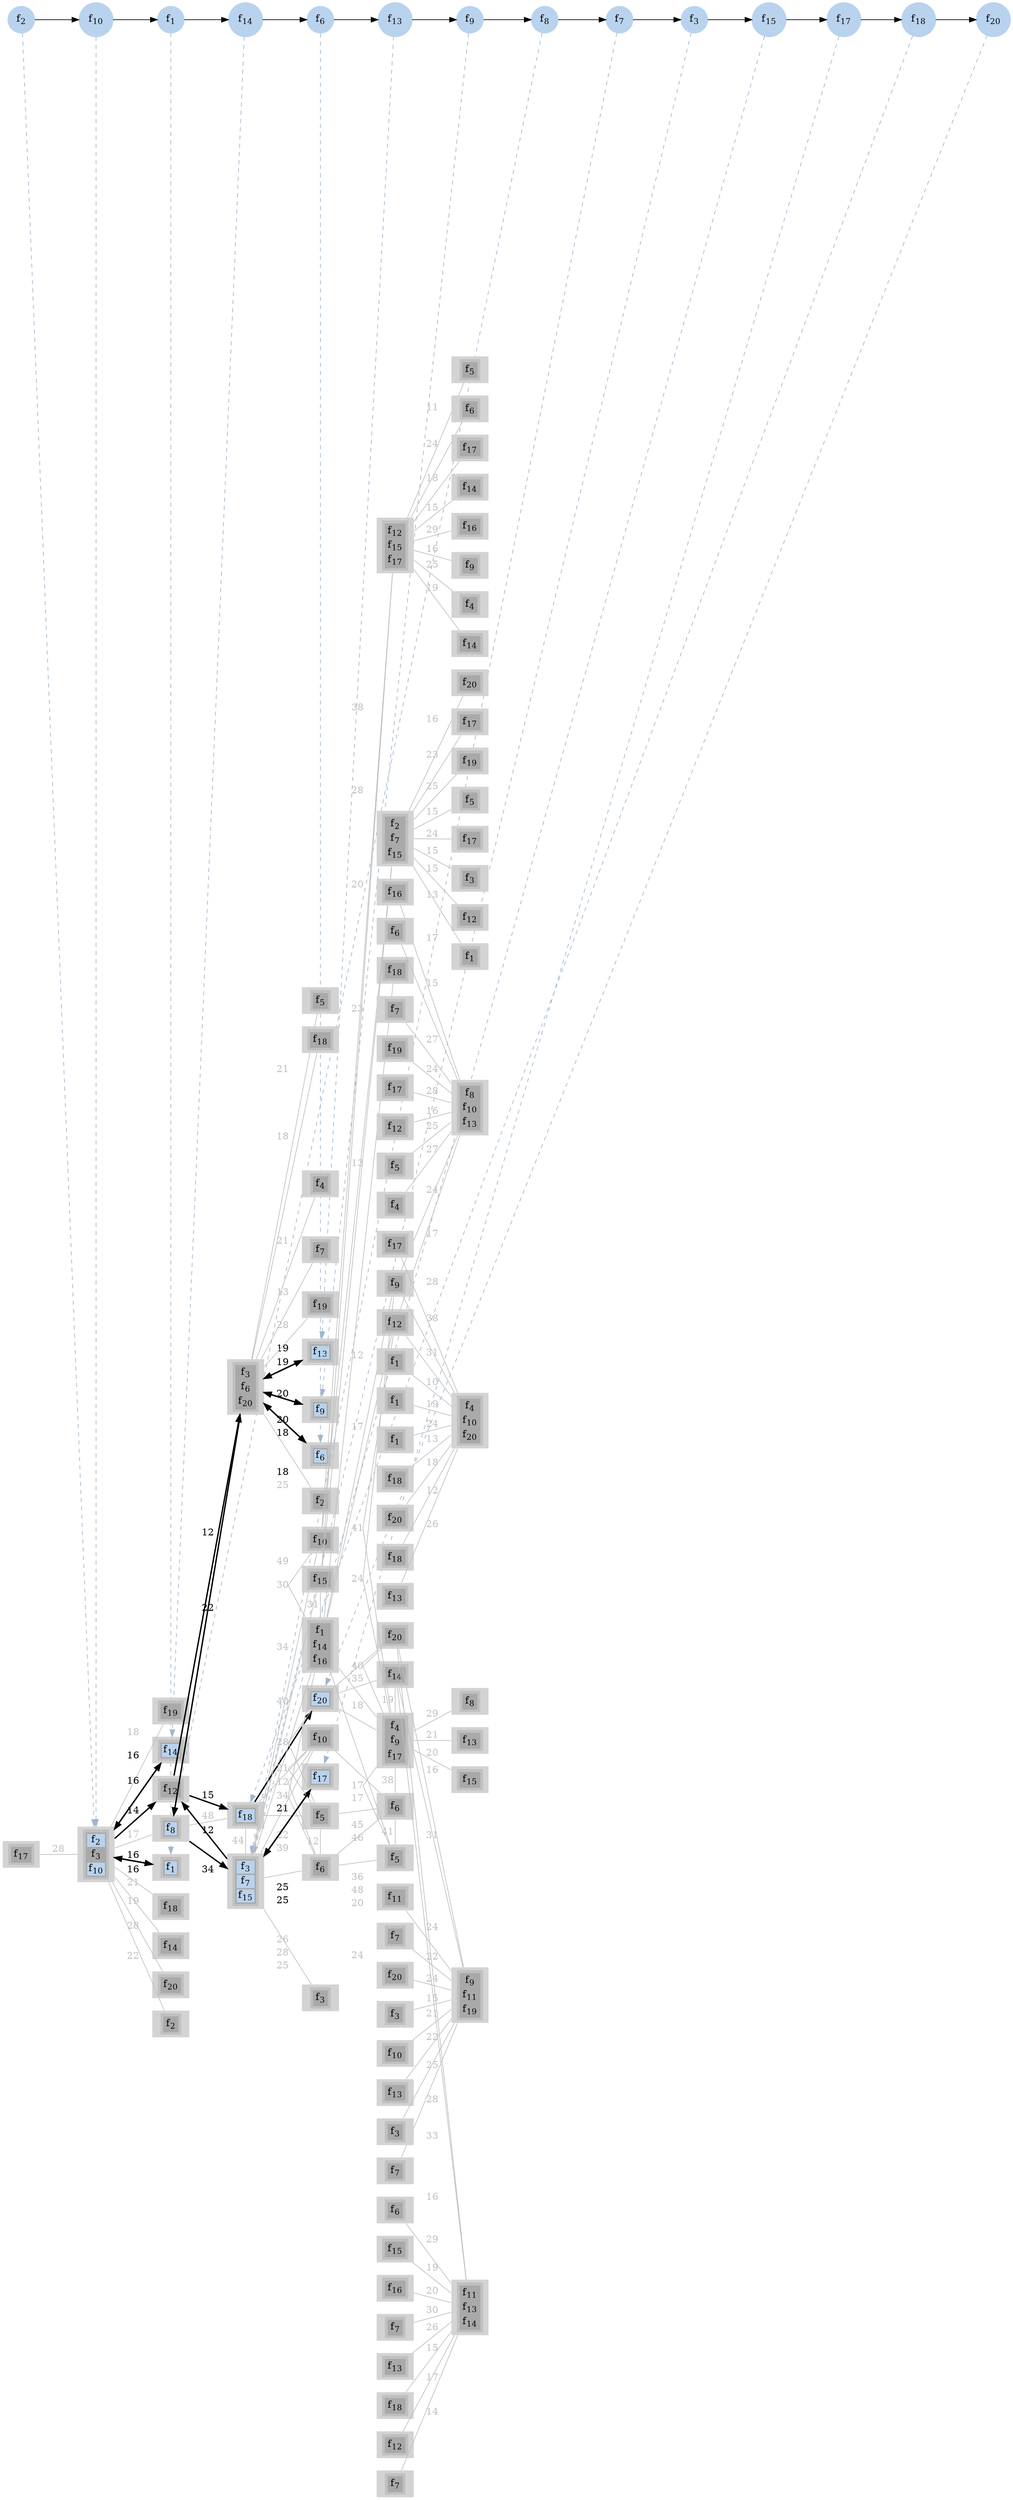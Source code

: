digraph G
{
ranksep = "equally"
rankdir = LR
subgraph sfc
{
node [shape=circle]
{rank = same; f2; };
{rank = same; f10; };
{rank = same; f1; };
{rank = same; f14; };
{rank = same; f6; };
{rank = same; f13; };
{rank = same; f9; };
{rank = same; f8; };
{rank = same; f7; };
{rank = same; f3; };
{rank = same; f15; };
{rank = same; f17; };
{rank = same; f18; };
{rank = same; f20; };
f2[style=filled label=<f<SUB>2</SUB>> color="slategray2"]
f10[style=filled label=<f<SUB>10</SUB>> color="slategray2"]
f1[style=filled label=<f<SUB>1</SUB>> color="slategray2"]
f14[style=filled label=<f<SUB>14</SUB>> color="slategray2"]
f6[style=filled label=<f<SUB>6</SUB>> color="slategray2"]
f13[style=filled label=<f<SUB>13</SUB>> color="slategray2"]
f9[style=filled label=<f<SUB>9</SUB>> color="slategray2"]
f8[style=filled label=<f<SUB>8</SUB>> color="slategray2"]
f7[style=filled label=<f<SUB>7</SUB>> color="slategray2"]
f3[style=filled label=<f<SUB>3</SUB>> color="slategray2"]
f15[style=filled label=<f<SUB>15</SUB>> color="slategray2"]
f17[style=filled label=<f<SUB>17</SUB>> color="slategray2"]
f18[style=filled label=<f<SUB>18</SUB>> color="slategray2"]
f20[style=filled label=<f<SUB>20</SUB>> color="slategray2"]
f2 -> f10
f10 -> f1
f1 -> f14
f14 -> f6
f6 -> f13
f13 -> f9
f9 -> f8
f8 -> f7
f7 -> f3
f3 -> f15
f15 -> f17
f17 -> f18
f18 -> f20
}
subgraph network
{
node [shape=none]
{rank = same; 1; };
{rank = same; 18; };
{rank = same; 2; 3; 4; 5; 6; 7; 8; 20; 21; };
{rank = same; 19; 82; 84; };
{rank = same; 9; 10; 11; 12; 13; 14; 15; 16; 17; 83; 87; 88; 60; 61; 86; 89; 92; 93; };
{rank = same; 40; 41; 85; 90; 58; 59; 78; 79; 91; 94; };
{rank = same; 38; 39; 95; 96; 97; 42; 43; 44; 45; 46; 47; 48; 49; 50; 51; 52; 53; 54; 55; 56; 57; 80; 81; };
{rank = same; 22; 23; 24; 25; 26; 27; 28; 29; 30; 31; 32; 33; 34; 35; 36; 37; 62; 63; 64; 65; 66; 67; 68; 69; 70; 71; 72; 73; 74; 75; 76; 77; };
18[style=filled
label=<
<TABLE BORDER="0" BGCOLOR="gray">
<TR>
<TD>
<TABLE BORDER="0" BGCOLOR="darkgray">
<TR><TD PORT="f8" BGCOLOR="slategray2">f<SUB>2</SUB></TD></TR>
<TR><TD PORT="f12" BGCOLOR="darkgray">f<SUB>3</SUB></TD></TR>
<TR><TD PORT="f52" BGCOLOR="slategray2">f<SUB>10</SUB></TD></TR>
</TABLE>
</TD>
</TR>
</TABLE>>]

18[style=filled
label=<
<TABLE BORDER="0" BGCOLOR="gray">
<TR>
<TD>
<TABLE BORDER="0" BGCOLOR="darkgray">
<TR><TD PORT="f8" BGCOLOR="slategray2">f<SUB>2</SUB></TD></TR>
<TR><TD PORT="f12" BGCOLOR="darkgray">f<SUB>3</SUB></TD></TR>
<TR><TD PORT="f52" BGCOLOR="slategray2">f<SUB>10</SUB></TD></TR>
</TABLE>
</TD>
</TR>
</TABLE>>]

3[style=filled
label=<
<TABLE BORDER="0" BGCOLOR="gray">
<TR>
<TD>
<TABLE BORDER="0" BGCOLOR="darkgray">
<TR><TD PORT="f1" BGCOLOR="slategray2">f<SUB>1</SUB></TD></TR>
</TABLE>
</TD>
</TR>
</TABLE>>]

3[style=filled
label=<
<TABLE BORDER="0" BGCOLOR="gray">
<TR>
<TD>
<TABLE BORDER="0" BGCOLOR="darkgray">
<TR><TD PORT="f1" BGCOLOR="slategray2">f<SUB>1</SUB></TD></TR>
</TABLE>
</TD>
</TR>
</TABLE>>]

8[style=filled
label=<
<TABLE BORDER="0" BGCOLOR="gray">
<TR>
<TD>
<TABLE BORDER="0" BGCOLOR="darkgray">
<TR><TD PORT="f74" BGCOLOR="slategray2">f<SUB>14</SUB></TD></TR>
</TABLE>
</TD>
</TR>
</TABLE>>]

8[style=filled
label=<
<TABLE BORDER="0" BGCOLOR="gray">
<TR>
<TD>
<TABLE BORDER="0" BGCOLOR="darkgray">
<TR><TD PORT="f74" BGCOLOR="slategray2">f<SUB>14</SUB></TD></TR>
</TABLE>
</TD>
</TR>
</TABLE>>]

17[style=filled
label=<
<TABLE BORDER="0" BGCOLOR="gray">
<TR>
<TD>
<TABLE BORDER="0" BGCOLOR="darkgray">
<TR><TD PORT="f30" BGCOLOR="slategray2">f<SUB>6</SUB></TD></TR>
</TABLE>
</TD>
</TR>
</TABLE>>]

17[style=filled
label=<
<TABLE BORDER="0" BGCOLOR="gray">
<TR>
<TD>
<TABLE BORDER="0" BGCOLOR="darkgray">
<TR><TD PORT="f30" BGCOLOR="slategray2">f<SUB>6</SUB></TD></TR>
</TABLE>
</TD>
</TR>
</TABLE>>]

15[style=filled
label=<
<TABLE BORDER="0" BGCOLOR="gray">
<TR>
<TD>
<TABLE BORDER="0" BGCOLOR="darkgray">
<TR><TD PORT="f67" BGCOLOR="slategray2">f<SUB>13</SUB></TD></TR>
</TABLE>
</TD>
</TR>
</TABLE>>]

15[style=filled
label=<
<TABLE BORDER="0" BGCOLOR="gray">
<TR>
<TD>
<TABLE BORDER="0" BGCOLOR="darkgray">
<TR><TD PORT="f67" BGCOLOR="slategray2">f<SUB>13</SUB></TD></TR>
</TABLE>
</TD>
</TR>
</TABLE>>]

13[style=filled
label=<
<TABLE BORDER="0" BGCOLOR="gray">
<TR>
<TD>
<TABLE BORDER="0" BGCOLOR="darkgray">
<TR><TD PORT="f47" BGCOLOR="slategray2">f<SUB>9</SUB></TD></TR>
</TABLE>
</TD>
</TR>
</TABLE>>]

13[style=filled
label=<
<TABLE BORDER="0" BGCOLOR="gray">
<TR>
<TD>
<TABLE BORDER="0" BGCOLOR="darkgray">
<TR><TD PORT="f47" BGCOLOR="slategray2">f<SUB>9</SUB></TD></TR>
</TABLE>
</TD>
</TR>
</TABLE>>]

20[style=filled
label=<
<TABLE BORDER="0" BGCOLOR="gray">
<TR>
<TD>
<TABLE BORDER="0" BGCOLOR="darkgray">
<TR><TD PORT="f44" BGCOLOR="slategray2">f<SUB>8</SUB></TD></TR>
</TABLE>
</TD>
</TR>
</TABLE>>]

20[style=filled
label=<
<TABLE BORDER="0" BGCOLOR="gray">
<TR>
<TD>
<TABLE BORDER="0" BGCOLOR="darkgray">
<TR><TD PORT="f44" BGCOLOR="slategray2">f<SUB>8</SUB></TD></TR>
</TABLE>
</TD>
</TR>
</TABLE>>]

84[style=filled
label=<
<TABLE BORDER="0" BGCOLOR="gray">
<TR>
<TD>
<TABLE BORDER="0" BGCOLOR="darkgray">
<TR><TD PORT="f13" BGCOLOR="slategray2">f<SUB>3</SUB></TD></TR>
<TR><TD PORT="f36" BGCOLOR="slategray2">f<SUB>7</SUB></TD></TR>
<TR><TD PORT="f81" BGCOLOR="slategray2">f<SUB>15</SUB></TD></TR>
</TABLE>
</TD>
</TR>
</TABLE>>]

84[style=filled
label=<
<TABLE BORDER="0" BGCOLOR="gray">
<TR>
<TD>
<TABLE BORDER="0" BGCOLOR="darkgray">
<TR><TD PORT="f13" BGCOLOR="slategray2">f<SUB>3</SUB></TD></TR>
<TR><TD PORT="f36" BGCOLOR="slategray2">f<SUB>7</SUB></TD></TR>
<TR><TD PORT="f81" BGCOLOR="slategray2">f<SUB>15</SUB></TD></TR>
</TABLE>
</TD>
</TR>
</TABLE>>]

84[style=filled
label=<
<TABLE BORDER="0" BGCOLOR="gray">
<TR>
<TD>
<TABLE BORDER="0" BGCOLOR="darkgray">
<TR><TD PORT="f13" BGCOLOR="slategray2">f<SUB>3</SUB></TD></TR>
<TR><TD PORT="f36" BGCOLOR="slategray2">f<SUB>7</SUB></TD></TR>
<TR><TD PORT="f81" BGCOLOR="slategray2">f<SUB>15</SUB></TD></TR>
</TABLE>
</TD>
</TR>
</TABLE>>]

84[style=filled
label=<
<TABLE BORDER="0" BGCOLOR="gray">
<TR>
<TD>
<TABLE BORDER="0" BGCOLOR="darkgray">
<TR><TD PORT="f13" BGCOLOR="slategray2">f<SUB>3</SUB></TD></TR>
<TR><TD PORT="f36" BGCOLOR="slategray2">f<SUB>7</SUB></TD></TR>
<TR><TD PORT="f81" BGCOLOR="slategray2">f<SUB>15</SUB></TD></TR>
</TABLE>
</TD>
</TR>
</TABLE>>]

92[style=filled
label=<
<TABLE BORDER="0" BGCOLOR="gray">
<TR>
<TD>
<TABLE BORDER="0" BGCOLOR="darkgray">
<TR><TD PORT="f92" BGCOLOR="slategray2">f<SUB>17</SUB></TD></TR>
</TABLE>
</TD>
</TR>
</TABLE>>]

92[style=filled
label=<
<TABLE BORDER="0" BGCOLOR="gray">
<TR>
<TD>
<TABLE BORDER="0" BGCOLOR="darkgray">
<TR><TD PORT="f92" BGCOLOR="slategray2">f<SUB>17</SUB></TD></TR>
</TABLE>
</TD>
</TR>
</TABLE>>]

82[style=filled
label=<
<TABLE BORDER="0" BGCOLOR="gray">
<TR>
<TD>
<TABLE BORDER="0" BGCOLOR="darkgray">
<TR><TD PORT="f102" BGCOLOR="slategray2">f<SUB>18</SUB></TD></TR>
</TABLE>
</TD>
</TR>
</TABLE>>]

82[style=filled
label=<
<TABLE BORDER="0" BGCOLOR="gray">
<TR>
<TD>
<TABLE BORDER="0" BGCOLOR="darkgray">
<TR><TD PORT="f102" BGCOLOR="slategray2">f<SUB>18</SUB></TD></TR>
</TABLE>
</TD>
</TR>
</TABLE>>]

83[style=filled
label=<
<TABLE BORDER="0" BGCOLOR="gray">
<TR>
<TD>
<TABLE BORDER="0" BGCOLOR="darkgray">
<TR><TD PORT="f114" BGCOLOR="slategray2">f<SUB>20</SUB></TD></TR>
</TABLE>
</TD>
</TR>
</TABLE>>]

1[style=filled
label=<
<TABLE BORDER="0" BGCOLOR="gray">
<TR>
<TD>
<TABLE BORDER="0" BGCOLOR="darkgray">
<TR><TD PORT="f91" BGCOLOR="darkgray">f<SUB>17</SUB></TD></TR>
</TABLE>
</TD>
</TR>
</TABLE>>]

2[style=filled
label=<
<TABLE BORDER="0" BGCOLOR="gray">
<TR>
<TD>
<TABLE BORDER="0" BGCOLOR="darkgray">
<TR><TD PORT="f101" BGCOLOR="darkgray">f<SUB>18</SUB></TD></TR>
</TABLE>
</TD>
</TR>
</TABLE>>]

4[style=filled
label=<
<TABLE BORDER="0" BGCOLOR="gray">
<TR>
<TD>
<TABLE BORDER="0" BGCOLOR="darkgray">
<TR><TD PORT="f75" BGCOLOR="darkgray">f<SUB>14</SUB></TD></TR>
</TABLE>
</TD>
</TR>
</TABLE>>]

5[style=filled
label=<
<TABLE BORDER="0" BGCOLOR="gray">
<TR>
<TD>
<TABLE BORDER="0" BGCOLOR="darkgray">
<TR><TD PORT="f113" BGCOLOR="darkgray">f<SUB>20</SUB></TD></TR>
</TABLE>
</TD>
</TR>
</TABLE>>]

6[style=filled
label=<
<TABLE BORDER="0" BGCOLOR="gray">
<TR>
<TD>
<TABLE BORDER="0" BGCOLOR="darkgray">
<TR><TD PORT="f9" BGCOLOR="darkgray">f<SUB>2</SUB></TD></TR>
</TABLE>
</TD>
</TR>
</TABLE>>]

7[style=filled
label=<
<TABLE BORDER="0" BGCOLOR="gray">
<TR>
<TD>
<TABLE BORDER="0" BGCOLOR="darkgray">
<TR><TD PORT="f108" BGCOLOR="darkgray">f<SUB>19</SUB></TD></TR>
</TABLE>
</TD>
</TR>
</TABLE>>]

9[style=filled
label=<
<TABLE BORDER="0" BGCOLOR="gray">
<TR>
<TD>
<TABLE BORDER="0" BGCOLOR="darkgray">
<TR><TD PORT="f7" BGCOLOR="darkgray">f<SUB>2</SUB></TD></TR>
</TABLE>
</TD>
</TR>
</TABLE>>]

19[style=filled
label=<
<TABLE BORDER="0" BGCOLOR="gray">
<TR>
<TD>
<TABLE BORDER="0" BGCOLOR="darkgray">
<TR><TD PORT="f11" BGCOLOR="darkgray">f<SUB>3</SUB></TD></TR>
<TR><TD PORT="f29" BGCOLOR="darkgray">f<SUB>6</SUB></TD></TR>
<TR><TD PORT="f112" BGCOLOR="darkgray">f<SUB>20</SUB></TD></TR>
</TABLE>
</TD>
</TR>
</TABLE>>]

10[style=filled
label=<
<TABLE BORDER="0" BGCOLOR="gray">
<TR>
<TD>
<TABLE BORDER="0" BGCOLOR="darkgray">
<TR><TD PORT="f23" BGCOLOR="darkgray">f<SUB>5</SUB></TD></TR>
</TABLE>
</TD>
</TR>
</TABLE>>]

11[style=filled
label=<
<TABLE BORDER="0" BGCOLOR="gray">
<TR>
<TD>
<TABLE BORDER="0" BGCOLOR="darkgray">
<TR><TD PORT="f100" BGCOLOR="darkgray">f<SUB>18</SUB></TD></TR>
</TABLE>
</TD>
</TR>
</TABLE>>]

12[style=filled
label=<
<TABLE BORDER="0" BGCOLOR="gray">
<TR>
<TD>
<TABLE BORDER="0" BGCOLOR="darkgray">
<TR><TD PORT="f18" BGCOLOR="darkgray">f<SUB>4</SUB></TD></TR>
</TABLE>
</TD>
</TR>
</TABLE>>]

14[style=filled
label=<
<TABLE BORDER="0" BGCOLOR="gray">
<TR>
<TD>
<TABLE BORDER="0" BGCOLOR="darkgray">
<TR><TD PORT="f37" BGCOLOR="darkgray">f<SUB>7</SUB></TD></TR>
</TABLE>
</TD>
</TR>
</TABLE>>]

16[style=filled
label=<
<TABLE BORDER="0" BGCOLOR="gray">
<TR>
<TD>
<TABLE BORDER="0" BGCOLOR="darkgray">
<TR><TD PORT="f107" BGCOLOR="darkgray">f<SUB>19</SUB></TD></TR>
</TABLE>
</TD>
</TR>
</TABLE>>]

21[style=filled
label=<
<TABLE BORDER="0" BGCOLOR="gray">
<TR>
<TD>
<TABLE BORDER="0" BGCOLOR="darkgray">
<TR><TD PORT="f61" BGCOLOR="darkgray">f<SUB>12</SUB></TD></TR>
</TABLE>
</TD>
</TR>
</TABLE>>]

22[style=filled
label=<
<TABLE BORDER="0" BGCOLOR="gray">
<TR>
<TD>
<TABLE BORDER="0" BGCOLOR="darkgray">
<TR><TD PORT="f42" BGCOLOR="darkgray">f<SUB>7</SUB></TD></TR>
</TABLE>
</TD>
</TR>
</TABLE>>]

38[style=filled
label=<
<TABLE BORDER="0" BGCOLOR="gray">
<TR>
<TD>
<TABLE BORDER="0" BGCOLOR="darkgray">
<TR><TD PORT="f50" BGCOLOR="darkgray">f<SUB>9</SUB></TD></TR>
<TR><TD PORT="f59" BGCOLOR="darkgray">f<SUB>11</SUB></TD></TR>
<TR><TD PORT="f109" BGCOLOR="darkgray">f<SUB>19</SUB></TD></TR>
</TABLE>
</TD>
</TR>
</TABLE>>]

23[style=filled
label=<
<TABLE BORDER="0" BGCOLOR="gray">
<TR>
<TD>
<TABLE BORDER="0" BGCOLOR="darkgray">
<TR><TD PORT="f60" BGCOLOR="darkgray">f<SUB>11</SUB></TD></TR>
</TABLE>
</TD>
</TR>
</TABLE>>]

24[style=filled
label=<
<TABLE BORDER="0" BGCOLOR="gray">
<TR>
<TD>
<TABLE BORDER="0" BGCOLOR="darkgray">
<TR><TD PORT="f41" BGCOLOR="darkgray">f<SUB>7</SUB></TD></TR>
</TABLE>
</TD>
</TR>
</TABLE>>]

25[style=filled
label=<
<TABLE BORDER="0" BGCOLOR="gray">
<TR>
<TD>
<TABLE BORDER="0" BGCOLOR="darkgray">
<TR><TD PORT="f118" BGCOLOR="darkgray">f<SUB>20</SUB></TD></TR>
</TABLE>
</TD>
</TR>
</TABLE>>]

26[style=filled
label=<
<TABLE BORDER="0" BGCOLOR="gray">
<TR>
<TD>
<TABLE BORDER="0" BGCOLOR="darkgray">
<TR><TD PORT="f16" BGCOLOR="darkgray">f<SUB>3</SUB></TD></TR>
</TABLE>
</TD>
</TR>
</TABLE>>]

27[style=filled
label=<
<TABLE BORDER="0" BGCOLOR="gray">
<TR>
<TD>
<TABLE BORDER="0" BGCOLOR="darkgray">
<TR><TD PORT="f57" BGCOLOR="darkgray">f<SUB>10</SUB></TD></TR>
</TABLE>
</TD>
</TR>
</TABLE>>]

28[style=filled
label=<
<TABLE BORDER="0" BGCOLOR="gray">
<TR>
<TD>
<TABLE BORDER="0" BGCOLOR="darkgray">
<TR><TD PORT="f73" BGCOLOR="darkgray">f<SUB>13</SUB></TD></TR>
</TABLE>
</TD>
</TR>
</TABLE>>]

29[style=filled
label=<
<TABLE BORDER="0" BGCOLOR="gray">
<TR>
<TD>
<TABLE BORDER="0" BGCOLOR="darkgray">
<TR><TD PORT="f17" BGCOLOR="darkgray">f<SUB>3</SUB></TD></TR>
</TABLE>
</TD>
</TR>
</TABLE>>]

30[style=filled
label=<
<TABLE BORDER="0" BGCOLOR="gray">
<TR>
<TD>
<TABLE BORDER="0" BGCOLOR="darkgray">
<TR><TD PORT="f33" BGCOLOR="darkgray">f<SUB>6</SUB></TD></TR>
</TABLE>
</TD>
</TR>
</TABLE>>]

39[style=filled
label=<
<TABLE BORDER="0" BGCOLOR="gray">
<TR>
<TD>
<TABLE BORDER="0" BGCOLOR="darkgray">
<TR><TD PORT="f58" BGCOLOR="darkgray">f<SUB>11</SUB></TD></TR>
<TR><TD PORT="f68" BGCOLOR="darkgray">f<SUB>13</SUB></TD></TR>
<TR><TD PORT="f78" BGCOLOR="darkgray">f<SUB>14</SUB></TD></TR>
</TABLE>
</TD>
</TR>
</TABLE>>]

31[style=filled
label=<
<TABLE BORDER="0" BGCOLOR="gray">
<TR>
<TD>
<TABLE BORDER="0" BGCOLOR="darkgray">
<TR><TD PORT="f85" BGCOLOR="darkgray">f<SUB>15</SUB></TD></TR>
</TABLE>
</TD>
</TR>
</TABLE>>]

32[style=filled
label=<
<TABLE BORDER="0" BGCOLOR="gray">
<TR>
<TD>
<TABLE BORDER="0" BGCOLOR="darkgray">
<TR><TD PORT="f89" BGCOLOR="darkgray">f<SUB>16</SUB></TD></TR>
</TABLE>
</TD>
</TR>
</TABLE>>]

33[style=filled
label=<
<TABLE BORDER="0" BGCOLOR="gray">
<TR>
<TD>
<TABLE BORDER="0" BGCOLOR="darkgray">
<TR><TD PORT="f40" BGCOLOR="darkgray">f<SUB>7</SUB></TD></TR>
</TABLE>
</TD>
</TR>
</TABLE>>]

34[style=filled
label=<
<TABLE BORDER="0" BGCOLOR="gray">
<TR>
<TD>
<TABLE BORDER="0" BGCOLOR="darkgray">
<TR><TD PORT="f71" BGCOLOR="darkgray">f<SUB>13</SUB></TD></TR>
</TABLE>
</TD>
</TR>
</TABLE>>]

35[style=filled
label=<
<TABLE BORDER="0" BGCOLOR="gray">
<TR>
<TD>
<TABLE BORDER="0" BGCOLOR="darkgray">
<TR><TD PORT="f104" BGCOLOR="darkgray">f<SUB>18</SUB></TD></TR>
</TABLE>
</TD>
</TR>
</TABLE>>]

36[style=filled
label=<
<TABLE BORDER="0" BGCOLOR="gray">
<TR>
<TD>
<TABLE BORDER="0" BGCOLOR="darkgray">
<TR><TD PORT="f66" BGCOLOR="darkgray">f<SUB>12</SUB></TD></TR>
</TABLE>
</TD>
</TR>
</TABLE>>]

37[style=filled
label=<
<TABLE BORDER="0" BGCOLOR="gray">
<TR>
<TD>
<TABLE BORDER="0" BGCOLOR="darkgray">
<TR><TD PORT="f39" BGCOLOR="darkgray">f<SUB>7</SUB></TD></TR>
</TABLE>
</TD>
</TR>
</TABLE>>]

40[style=filled
label=<
<TABLE BORDER="0" BGCOLOR="gray">
<TR>
<TD>
<TABLE BORDER="0" BGCOLOR="darkgray">
<TR><TD PORT="f77" BGCOLOR="darkgray">f<SUB>14</SUB></TD></TR>
</TABLE>
</TD>
</TR>
</TABLE>>]

41[style=filled
label=<
<TABLE BORDER="0" BGCOLOR="gray">
<TR>
<TD>
<TABLE BORDER="0" BGCOLOR="darkgray">
<TR><TD PORT="f115" BGCOLOR="darkgray">f<SUB>20</SUB></TD></TR>
</TABLE>
</TD>
</TR>
</TABLE>>]

85[style=filled
label=<
<TABLE BORDER="0" BGCOLOR="gray">
<TR>
<TD>
<TABLE BORDER="0" BGCOLOR="darkgray">
<TR><TD PORT="f19" BGCOLOR="darkgray">f<SUB>4</SUB></TD></TR>
<TR><TD PORT="f49" BGCOLOR="darkgray">f<SUB>9</SUB></TD></TR>
<TR><TD PORT="f93" BGCOLOR="darkgray">f<SUB>17</SUB></TD></TR>
</TABLE>
</TD>
</TR>
</TABLE>>]

42[style=filled
label=<
<TABLE BORDER="0" BGCOLOR="gray">
<TR>
<TD>
<TABLE BORDER="0" BGCOLOR="darkgray">
<TR><TD PORT="f116" BGCOLOR="darkgray">f<SUB>20</SUB></TD></TR>
</TABLE>
</TD>
</TR>
</TABLE>>]

58[style=filled
label=<
<TABLE BORDER="0" BGCOLOR="gray">
<TR>
<TD>
<TABLE BORDER="0" BGCOLOR="darkgray">
<TR><TD PORT="f10" BGCOLOR="darkgray">f<SUB>2</SUB></TD></TR>
<TR><TD PORT="f38" BGCOLOR="darkgray">f<SUB>7</SUB></TD></TR>
<TR><TD PORT="f83" BGCOLOR="darkgray">f<SUB>15</SUB></TD></TR>
</TABLE>
</TD>
</TR>
</TABLE>>]

43[style=filled
label=<
<TABLE BORDER="0" BGCOLOR="gray">
<TR>
<TD>
<TABLE BORDER="0" BGCOLOR="darkgray">
<TR><TD PORT="f95" BGCOLOR="darkgray">f<SUB>17</SUB></TD></TR>
</TABLE>
</TD>
</TR>
</TABLE>>]

44[style=filled
label=<
<TABLE BORDER="0" BGCOLOR="gray">
<TR>
<TD>
<TABLE BORDER="0" BGCOLOR="darkgray">
<TR><TD PORT="f111" BGCOLOR="darkgray">f<SUB>19</SUB></TD></TR>
</TABLE>
</TD>
</TR>
</TABLE>>]

45[style=filled
label=<
<TABLE BORDER="0" BGCOLOR="gray">
<TR>
<TD>
<TABLE BORDER="0" BGCOLOR="darkgray">
<TR><TD PORT="f27" BGCOLOR="darkgray">f<SUB>5</SUB></TD></TR>
</TABLE>
</TD>
</TR>
</TABLE>>]

46[style=filled
label=<
<TABLE BORDER="0" BGCOLOR="gray">
<TR>
<TD>
<TABLE BORDER="0" BGCOLOR="darkgray">
<TR><TD PORT="f97" BGCOLOR="darkgray">f<SUB>17</SUB></TD></TR>
</TABLE>
</TD>
</TR>
</TABLE>>]

47[style=filled
label=<
<TABLE BORDER="0" BGCOLOR="gray">
<TR>
<TD>
<TABLE BORDER="0" BGCOLOR="darkgray">
<TR><TD PORT="f15" BGCOLOR="darkgray">f<SUB>3</SUB></TD></TR>
</TABLE>
</TD>
</TR>
</TABLE>>]

48[style=filled
label=<
<TABLE BORDER="0" BGCOLOR="gray">
<TR>
<TD>
<TABLE BORDER="0" BGCOLOR="darkgray">
<TR><TD PORT="f64" BGCOLOR="darkgray">f<SUB>12</SUB></TD></TR>
</TABLE>
</TD>
</TR>
</TABLE>>]

49[style=filled
label=<
<TABLE BORDER="0" BGCOLOR="gray">
<TR>
<TD>
<TABLE BORDER="0" BGCOLOR="darkgray">
<TR><TD PORT="f3" BGCOLOR="darkgray">f<SUB>1</SUB></TD></TR>
</TABLE>
</TD>
</TR>
</TABLE>>]

50[style=filled
label=<
<TABLE BORDER="0" BGCOLOR="gray">
<TR>
<TD>
<TABLE BORDER="0" BGCOLOR="darkgray">
<TR><TD PORT="f26" BGCOLOR="darkgray">f<SUB>5</SUB></TD></TR>
</TABLE>
</TD>
</TR>
</TABLE>>]

59[style=filled
label=<
<TABLE BORDER="0" BGCOLOR="gray">
<TR>
<TD>
<TABLE BORDER="0" BGCOLOR="darkgray">
<TR><TD PORT="f62" BGCOLOR="darkgray">f<SUB>12</SUB></TD></TR>
<TR><TD PORT="f84" BGCOLOR="darkgray">f<SUB>15</SUB></TD></TR>
<TR><TD PORT="f94" BGCOLOR="darkgray">f<SUB>17</SUB></TD></TR>
</TABLE>
</TD>
</TR>
</TABLE>>]

51[style=filled
label=<
<TABLE BORDER="0" BGCOLOR="gray">
<TR>
<TD>
<TABLE BORDER="0" BGCOLOR="darkgray">
<TR><TD PORT="f35" BGCOLOR="darkgray">f<SUB>6</SUB></TD></TR>
</TABLE>
</TD>
</TR>
</TABLE>>]

52[style=filled
label=<
<TABLE BORDER="0" BGCOLOR="gray">
<TR>
<TD>
<TABLE BORDER="0" BGCOLOR="darkgray">
<TR><TD PORT="f96" BGCOLOR="darkgray">f<SUB>17</SUB></TD></TR>
</TABLE>
</TD>
</TR>
</TABLE>>]

53[style=filled
label=<
<TABLE BORDER="0" BGCOLOR="gray">
<TR>
<TD>
<TABLE BORDER="0" BGCOLOR="darkgray">
<TR><TD PORT="f79" BGCOLOR="darkgray">f<SUB>14</SUB></TD></TR>
</TABLE>
</TD>
</TR>
</TABLE>>]

54[style=filled
label=<
<TABLE BORDER="0" BGCOLOR="gray">
<TR>
<TD>
<TABLE BORDER="0" BGCOLOR="darkgray">
<TR><TD PORT="f90" BGCOLOR="darkgray">f<SUB>16</SUB></TD></TR>
</TABLE>
</TD>
</TR>
</TABLE>>]

55[style=filled
label=<
<TABLE BORDER="0" BGCOLOR="gray">
<TR>
<TD>
<TABLE BORDER="0" BGCOLOR="darkgray">
<TR><TD PORT="f51" BGCOLOR="darkgray">f<SUB>9</SUB></TD></TR>
</TABLE>
</TD>
</TR>
</TABLE>>]

56[style=filled
label=<
<TABLE BORDER="0" BGCOLOR="gray">
<TR>
<TD>
<TABLE BORDER="0" BGCOLOR="darkgray">
<TR><TD PORT="f21" BGCOLOR="darkgray">f<SUB>4</SUB></TD></TR>
</TABLE>
</TD>
</TR>
</TABLE>>]

57[style=filled
label=<
<TABLE BORDER="0" BGCOLOR="gray">
<TR>
<TD>
<TABLE BORDER="0" BGCOLOR="darkgray">
<TR><TD PORT="f80" BGCOLOR="darkgray">f<SUB>14</SUB></TD></TR>
</TABLE>
</TD>
</TR>
</TABLE>>]

60[style=filled
label=<
<TABLE BORDER="0" BGCOLOR="gray">
<TR>
<TD>
<TABLE BORDER="0" BGCOLOR="darkgray">
<TR><TD PORT="f54" BGCOLOR="darkgray">f<SUB>10</SUB></TD></TR>
</TABLE>
</TD>
</TR>
</TABLE>>]

61[style=filled
label=<
<TABLE BORDER="0" BGCOLOR="gray">
<TR>
<TD>
<TABLE BORDER="0" BGCOLOR="darkgray">
<TR><TD PORT="f82" BGCOLOR="darkgray">f<SUB>15</SUB></TD></TR>
</TABLE>
</TD>
</TR>
</TABLE>>]

86[style=filled
label=<
<TABLE BORDER="0" BGCOLOR="gray">
<TR>
<TD>
<TABLE BORDER="0" BGCOLOR="darkgray">
<TR><TD PORT="f2" BGCOLOR="darkgray">f<SUB>1</SUB></TD></TR>
<TR><TD PORT="f76" BGCOLOR="darkgray">f<SUB>14</SUB></TD></TR>
<TR><TD PORT="f87" BGCOLOR="darkgray">f<SUB>16</SUB></TD></TR>
</TABLE>
</TD>
</TR>
</TABLE>>]

62[style=filled
label=<
<TABLE BORDER="0" BGCOLOR="gray">
<TR>
<TD>
<TABLE BORDER="0" BGCOLOR="darkgray">
<TR><TD PORT="f28" BGCOLOR="darkgray">f<SUB>5</SUB></TD></TR>
</TABLE>
</TD>
</TR>
</TABLE>>]

80[style=filled
label=<
<TABLE BORDER="0" BGCOLOR="gray">
<TR>
<TD>
<TABLE BORDER="0" BGCOLOR="darkgray">
<TR><TD PORT="f45" BGCOLOR="darkgray">f<SUB>8</SUB></TD></TR>
<TR><TD PORT="f55" BGCOLOR="darkgray">f<SUB>10</SUB></TD></TR>
<TR><TD PORT="f70" BGCOLOR="darkgray">f<SUB>13</SUB></TD></TR>
</TABLE>
</TD>
</TR>
</TABLE>>]

63[style=filled
label=<
<TABLE BORDER="0" BGCOLOR="gray">
<TR>
<TD>
<TABLE BORDER="0" BGCOLOR="darkgray">
<TR><TD PORT="f22" BGCOLOR="darkgray">f<SUB>4</SUB></TD></TR>
</TABLE>
</TD>
</TR>
</TABLE>>]

64[style=filled
label=<
<TABLE BORDER="0" BGCOLOR="gray">
<TR>
<TD>
<TABLE BORDER="0" BGCOLOR="darkgray">
<TR><TD PORT="f88" BGCOLOR="darkgray">f<SUB>16</SUB></TD></TR>
</TABLE>
</TD>
</TR>
</TABLE>>]

65[style=filled
label=<
<TABLE BORDER="0" BGCOLOR="gray">
<TR>
<TD>
<TABLE BORDER="0" BGCOLOR="darkgray">
<TR><TD PORT="f34" BGCOLOR="darkgray">f<SUB>6</SUB></TD></TR>
</TABLE>
</TD>
</TR>
</TABLE>>]

66[style=filled
label=<
<TABLE BORDER="0" BGCOLOR="gray">
<TR>
<TD>
<TABLE BORDER="0" BGCOLOR="darkgray">
<TR><TD PORT="f43" BGCOLOR="darkgray">f<SUB>7</SUB></TD></TR>
</TABLE>
</TD>
</TR>
</TABLE>>]

67[style=filled
label=<
<TABLE BORDER="0" BGCOLOR="gray">
<TR>
<TD>
<TABLE BORDER="0" BGCOLOR="darkgray">
<TR><TD PORT="f110" BGCOLOR="darkgray">f<SUB>19</SUB></TD></TR>
</TABLE>
</TD>
</TR>
</TABLE>>]

68[style=filled
label=<
<TABLE BORDER="0" BGCOLOR="gray">
<TR>
<TD>
<TABLE BORDER="0" BGCOLOR="darkgray">
<TR><TD PORT="f98" BGCOLOR="darkgray">f<SUB>17</SUB></TD></TR>
</TABLE>
</TD>
</TR>
</TABLE>>]

69[style=filled
label=<
<TABLE BORDER="0" BGCOLOR="gray">
<TR>
<TD>
<TABLE BORDER="0" BGCOLOR="darkgray">
<TR><TD PORT="f65" BGCOLOR="darkgray">f<SUB>12</SUB></TD></TR>
</TABLE>
</TD>
</TR>
</TABLE>>]

70[style=filled
label=<
<TABLE BORDER="0" BGCOLOR="gray">
<TR>
<TD>
<TABLE BORDER="0" BGCOLOR="darkgray">
<TR><TD PORT="f106" BGCOLOR="darkgray">f<SUB>18</SUB></TD></TR>
</TABLE>
</TD>
</TR>
</TABLE>>]

81[style=filled
label=<
<TABLE BORDER="0" BGCOLOR="gray">
<TR>
<TD>
<TABLE BORDER="0" BGCOLOR="darkgray">
<TR><TD PORT="f20" BGCOLOR="darkgray">f<SUB>4</SUB></TD></TR>
<TR><TD PORT="f56" BGCOLOR="darkgray">f<SUB>10</SUB></TD></TR>
<TR><TD PORT="f117" BGCOLOR="darkgray">f<SUB>20</SUB></TD></TR>
</TABLE>
</TD>
</TR>
</TABLE>>]

71[style=filled
label=<
<TABLE BORDER="0" BGCOLOR="gray">
<TR>
<TD>
<TABLE BORDER="0" BGCOLOR="darkgray">
<TR><TD PORT="f119" BGCOLOR="darkgray">f<SUB>20</SUB></TD></TR>
</TABLE>
</TD>
</TR>
</TABLE>>]

72[style=filled
label=<
<TABLE BORDER="0" BGCOLOR="gray">
<TR>
<TD>
<TABLE BORDER="0" BGCOLOR="darkgray">
<TR><TD PORT="f105" BGCOLOR="darkgray">f<SUB>18</SUB></TD></TR>
</TABLE>
</TD>
</TR>
</TABLE>>]

73[style=filled
label=<
<TABLE BORDER="0" BGCOLOR="gray">
<TR>
<TD>
<TABLE BORDER="0" BGCOLOR="darkgray">
<TR><TD PORT="f72" BGCOLOR="darkgray">f<SUB>13</SUB></TD></TR>
</TABLE>
</TD>
</TR>
</TABLE>>]

74[style=filled
label=<
<TABLE BORDER="0" BGCOLOR="gray">
<TR>
<TD>
<TABLE BORDER="0" BGCOLOR="darkgray">
<TR><TD PORT="f99" BGCOLOR="darkgray">f<SUB>17</SUB></TD></TR>
</TABLE>
</TD>
</TR>
</TABLE>>]

75[style=filled
label=<
<TABLE BORDER="0" BGCOLOR="gray">
<TR>
<TD>
<TABLE BORDER="0" BGCOLOR="darkgray">
<TR><TD PORT="f4" BGCOLOR="darkgray">f<SUB>1</SUB></TD></TR>
</TABLE>
</TD>
</TR>
</TABLE>>]

76[style=filled
label=<
<TABLE BORDER="0" BGCOLOR="gray">
<TR>
<TD>
<TABLE BORDER="0" BGCOLOR="darkgray">
<TR><TD PORT="f5" BGCOLOR="darkgray">f<SUB>1</SUB></TD></TR>
</TABLE>
</TD>
</TR>
</TABLE>>]

77[style=filled
label=<
<TABLE BORDER="0" BGCOLOR="gray">
<TR>
<TD>
<TABLE BORDER="0" BGCOLOR="darkgray">
<TR><TD PORT="f6" BGCOLOR="darkgray">f<SUB>1</SUB></TD></TR>
</TABLE>
</TD>
</TR>
</TABLE>>]

78[style=filled
label=<
<TABLE BORDER="0" BGCOLOR="gray">
<TR>
<TD>
<TABLE BORDER="0" BGCOLOR="darkgray">
<TR><TD PORT="f63" BGCOLOR="darkgray">f<SUB>12</SUB></TD></TR>
</TABLE>
</TD>
</TR>
</TABLE>>]

79[style=filled
label=<
<TABLE BORDER="0" BGCOLOR="gray">
<TR>
<TD>
<TABLE BORDER="0" BGCOLOR="darkgray">
<TR><TD PORT="f48" BGCOLOR="darkgray">f<SUB>9</SUB></TD></TR>
</TABLE>
</TD>
</TR>
</TABLE>>]

87[style=filled
label=<
<TABLE BORDER="0" BGCOLOR="gray">
<TR>
<TD>
<TABLE BORDER="0" BGCOLOR="darkgray">
<TR><TD PORT="f53" BGCOLOR="darkgray">f<SUB>10</SUB></TD></TR>
</TABLE>
</TD>
</TR>
</TABLE>>]

88[style=filled
label=<
<TABLE BORDER="0" BGCOLOR="gray">
<TR>
<TD>
<TABLE BORDER="0" BGCOLOR="darkgray">
<TR><TD PORT="f24" BGCOLOR="darkgray">f<SUB>5</SUB></TD></TR>
</TABLE>
</TD>
</TR>
</TABLE>>]

89[style=filled
label=<
<TABLE BORDER="0" BGCOLOR="gray">
<TR>
<TD>
<TABLE BORDER="0" BGCOLOR="darkgray">
<TR><TD PORT="f31" BGCOLOR="darkgray">f<SUB>6</SUB></TD></TR>
</TABLE>
</TD>
</TR>
</TABLE>>]

93[style=filled
label=<
<TABLE BORDER="0" BGCOLOR="gray">
<TR>
<TD>
<TABLE BORDER="0" BGCOLOR="darkgray">
<TR><TD PORT="f14" BGCOLOR="darkgray">f<SUB>3</SUB></TD></TR>
</TABLE>
</TD>
</TR>
</TABLE>>]

90[style=filled
label=<
<TABLE BORDER="0" BGCOLOR="gray">
<TR>
<TD>
<TABLE BORDER="0" BGCOLOR="darkgray">
<TR><TD PORT="f32" BGCOLOR="darkgray">f<SUB>6</SUB></TD></TR>
</TABLE>
</TD>
</TR>
</TABLE>>]

91[style=filled
label=<
<TABLE BORDER="0" BGCOLOR="gray">
<TR>
<TD>
<TABLE BORDER="0" BGCOLOR="darkgray">
<TR><TD PORT="f25" BGCOLOR="darkgray">f<SUB>5</SUB></TD></TR>
</TABLE>
</TD>
</TR>
</TABLE>>]

95[style=filled
label=<
<TABLE BORDER="0" BGCOLOR="gray">
<TR>
<TD>
<TABLE BORDER="0" BGCOLOR="darkgray">
<TR><TD PORT="f69" BGCOLOR="darkgray">f<SUB>13</SUB></TD></TR>
</TABLE>
</TD>
</TR>
</TABLE>>]

96[style=filled
label=<
<TABLE BORDER="0" BGCOLOR="gray">
<TR>
<TD>
<TABLE BORDER="0" BGCOLOR="darkgray">
<TR><TD PORT="f86" BGCOLOR="darkgray">f<SUB>15</SUB></TD></TR>
</TABLE>
</TD>
</TR>
</TABLE>>]

97[style=filled
label=<
<TABLE BORDER="0" BGCOLOR="gray">
<TR>
<TD>
<TABLE BORDER="0" BGCOLOR="darkgray">
<TR><TD PORT="f46" BGCOLOR="darkgray">f<SUB>8</SUB></TD></TR>
</TABLE>
</TD>
</TR>
</TABLE>>]

94[style=filled
label=<
<TABLE BORDER="0" BGCOLOR="gray">
<TR>
<TD>
<TABLE BORDER="0" BGCOLOR="darkgray">
<TR><TD PORT="f103" BGCOLOR="darkgray">f<SUB>18</SUB></TD></TR>
</TABLE>
</TD>
</TR>
</TABLE>>]

18 -> 3[label="16" color="black" penwidth=2]
3 -> 18[label="16" color="black" penwidth=2]
18 -> 8[label="16" color="black" penwidth=2]
8 -> 18[label="16" color="black" penwidth=2]
18 -> 21[label="14" color="black" penwidth=2]
21 -> 19[label="12" color="black" penwidth=2]
19 -> 17[label="18" color="black" penwidth=2]
17 -> 19[label="18" color="black" penwidth=2]
19 -> 15[label="19" color="black" penwidth=2]
15 -> 19[label="19" color="black" penwidth=2]
19 -> 13[label="20" color="black" penwidth=2]
13 -> 19[label="20" color="black" penwidth=2]
19 -> 20[label="22" color="black" penwidth=2]
20 -> 84[label="34" color="black" penwidth=2]
84 -> 92[label="25" color="black" penwidth=2]
92 -> 84[label="25" color="black" penwidth=2]
84 -> 21[label="12" color="black" penwidth=2]
21 -> 82[label="15" color="black" penwidth=2]
82 -> 83[label="21" color="black" penwidth=2]
1 -> 18[label="28" color="gray" fontcolor="gray" dir = none]
2 -> 18[label="21" color="gray" fontcolor="gray" dir = none]
4 -> 18[label="19" color="gray" fontcolor="gray" dir = none]
5 -> 18[label="28" color="gray" fontcolor="gray" dir = none]
6 -> 18[label="22" color="gray" fontcolor="gray" dir = none]
7 -> 18[label="18" color="gray" fontcolor="gray" dir = none]
9 -> 19[label="25" color="gray" fontcolor="gray" dir = none]
10 -> 19[label="21" color="gray" fontcolor="gray" dir = none]
11 -> 19[label="18" color="gray" fontcolor="gray" dir = none]
12 -> 19[label="21" color="gray" fontcolor="gray" dir = none]
14 -> 19[label="13" color="gray" fontcolor="gray" dir = none]
16 -> 19[label="28" color="gray" fontcolor="gray" dir = none]
18 -> 20[label="17" color="gray" fontcolor="gray" dir = none]
20 -> 82[label="48" color="gray" fontcolor="gray" dir = none]
22 -> 38[label="28" color="gray" fontcolor="gray" dir = none]
23 -> 38[label="24" color="gray" fontcolor="gray" dir = none]
24 -> 38[label="22" color="gray" fontcolor="gray" dir = none]
25 -> 38[label="24" color="gray" fontcolor="gray" dir = none]
26 -> 38[label="15" color="gray" fontcolor="gray" dir = none]
27 -> 38[label="21" color="gray" fontcolor="gray" dir = none]
28 -> 38[label="22" color="gray" fontcolor="gray" dir = none]
29 -> 38[label="25" color="gray" fontcolor="gray" dir = none]
30 -> 39[label="29" color="gray" fontcolor="gray" dir = none]
31 -> 39[label="19" color="gray" fontcolor="gray" dir = none]
32 -> 39[label="20" color="gray" fontcolor="gray" dir = none]
33 -> 39[label="30" color="gray" fontcolor="gray" dir = none]
34 -> 39[label="26" color="gray" fontcolor="gray" dir = none]
35 -> 39[label="15" color="gray" fontcolor="gray" dir = none]
36 -> 39[label="17" color="gray" fontcolor="gray" dir = none]
37 -> 39[label="14" color="gray" fontcolor="gray" dir = none]
38 -> 40[label="31" color="gray" fontcolor="gray" dir = none]
38 -> 41[label="16" color="gray" fontcolor="gray" dir = none]
39 -> 40[label="16" color="gray" fontcolor="gray" dir = none]
39 -> 41[label="33" color="gray" fontcolor="gray" dir = none]
40 -> 83[label="18" color="gray" fontcolor="gray" dir = none]
40 -> 85[label="19" color="gray" fontcolor="gray" dir = none]
41 -> 83[label="35" color="gray" fontcolor="gray" dir = none]
41 -> 85[label="40" color="gray" fontcolor="gray" dir = none]
42 -> 58[label="16" color="gray" fontcolor="gray" dir = none]
43 -> 58[label="23" color="gray" fontcolor="gray" dir = none]
44 -> 58[label="25" color="gray" fontcolor="gray" dir = none]
45 -> 58[label="15" color="gray" fontcolor="gray" dir = none]
46 -> 58[label="24" color="gray" fontcolor="gray" dir = none]
47 -> 58[label="15" color="gray" fontcolor="gray" dir = none]
48 -> 58[label="15" color="gray" fontcolor="gray" dir = none]
49 -> 58[label="13" color="gray" fontcolor="gray" dir = none]
50 -> 59[label="11" color="gray" fontcolor="gray" dir = none]
51 -> 59[label="24" color="gray" fontcolor="gray" dir = none]
52 -> 59[label="18" color="gray" fontcolor="gray" dir = none]
53 -> 59[label="15" color="gray" fontcolor="gray" dir = none]
54 -> 59[label="29" color="gray" fontcolor="gray" dir = none]
55 -> 59[label="16" color="gray" fontcolor="gray" dir = none]
56 -> 59[label="25" color="gray" fontcolor="gray" dir = none]
57 -> 59[label="19" color="gray" fontcolor="gray" dir = none]
58 -> 60[label="20" color="gray" fontcolor="gray" dir = none]
58 -> 61[label="23" color="gray" fontcolor="gray" dir = none]
59 -> 60[label="38" color="gray" fontcolor="gray" dir = none]
59 -> 61[label="28" color="gray" fontcolor="gray" dir = none]
60 -> 84[label="49" color="gray" fontcolor="gray" dir = none]
60 -> 86[label="30" color="gray" fontcolor="gray" dir = none]
61 -> 84[label="34" color="gray" fontcolor="gray" dir = none]
61 -> 86[label="31" color="gray" fontcolor="gray" dir = none]
62 -> 80[label="25" color="gray" fontcolor="gray" dir = none]
63 -> 80[label="27" color="gray" fontcolor="gray" dir = none]
64 -> 80[label="17" color="gray" fontcolor="gray" dir = none]
65 -> 80[label="15" color="gray" fontcolor="gray" dir = none]
66 -> 80[label="27" color="gray" fontcolor="gray" dir = none]
67 -> 80[label="24" color="gray" fontcolor="gray" dir = none]
68 -> 80[label="28" color="gray" fontcolor="gray" dir = none]
69 -> 80[label="16" color="gray" fontcolor="gray" dir = none]
70 -> 81[label="13" color="gray" fontcolor="gray" dir = none]
71 -> 81[label="18" color="gray" fontcolor="gray" dir = none]
72 -> 81[label="12" color="gray" fontcolor="gray" dir = none]
73 -> 81[label="26" color="gray" fontcolor="gray" dir = none]
74 -> 81[label="28" color="gray" fontcolor="gray" dir = none]
75 -> 81[label="10" color="gray" fontcolor="gray" dir = none]
76 -> 81[label="19" color="gray" fontcolor="gray" dir = none]
77 -> 81[label="24" color="gray" fontcolor="gray" dir = none]
78 -> 80[label="17" color="gray" fontcolor="gray" dir = none]
78 -> 81[label="31" color="gray" fontcolor="gray" dir = none]
78 -> 85[label="41" color="gray" fontcolor="gray" dir = none]
78 -> 86[label="17" color="gray" fontcolor="gray" dir = none]
79 -> 80[label="24" color="gray" fontcolor="gray" dir = none]
79 -> 81[label="38" color="gray" fontcolor="gray" dir = none]
79 -> 85[label="24" color="gray" fontcolor="gray" dir = none]
79 -> 86[label="12" color="gray" fontcolor="gray" dir = none]
82 -> 84[label="44" color="gray" fontcolor="gray" dir = none]
82 -> 87[label="22" color="gray" fontcolor="gray" dir = none]
82 -> 88[label="26" color="gray" fontcolor="gray" dir = none]
83 -> 85[label="45" color="gray" fontcolor="gray" dir = none]
83 -> 88[label="28" color="gray" fontcolor="gray" dir = none]
84 -> 86[label="40" color="gray" fontcolor="gray" dir = none]
84 -> 87[label="39" color="gray" fontcolor="gray" dir = none]
84 -> 89[label="28" color="gray" fontcolor="gray" dir = none]
84 -> 93[label="25" color="gray" fontcolor="gray" dir = none]
85 -> 86[label="17" color="gray" fontcolor="gray" dir = none]
85 -> 90[label="38" color="gray" fontcolor="gray" dir = none]
85 -> 91[label="17" color="gray" fontcolor="gray" dir = none]
85 -> 95[label="21" color="gray" fontcolor="gray" dir = none]
85 -> 96[label="20" color="gray" fontcolor="gray" dir = none]
85 -> 97[label="29" color="gray" fontcolor="gray" dir = none]
86 -> 89[label="34" color="gray" fontcolor="gray" dir = none]
86 -> 91[label="20" color="gray" fontcolor="gray" dir = none]
86 -> 94[label="13" color="gray" fontcolor="gray" dir = none]
87 -> 88[label="21" color="gray" fontcolor="gray" dir = none]
87 -> 89[label="12" color="gray" fontcolor="gray" dir = none]
87 -> 90[label="46" color="gray" fontcolor="gray" dir = none]
88 -> 89[label="12" color="gray" fontcolor="gray" dir = none]
88 -> 90[label="36" color="gray" fontcolor="gray" dir = none]
89 -> 90[label="48" color="gray" fontcolor="gray" dir = none]
89 -> 91[label="24" color="gray" fontcolor="gray" dir = none]
90 -> 91[label="41" color="gray" fontcolor="gray" dir = none]
}
splines=false
f2 -> 18[color="slategray3" style=dashed constraint=false]
f10 -> 18[color="slategray3" style=dashed constraint=false]
f1 -> 3[color="slategray3" style=dashed constraint=false]
f14 -> 8[color="slategray3" style=dashed constraint=false]
f6 -> 17[color="slategray3" style=dashed constraint=false]
f13 -> 15[color="slategray3" style=dashed constraint=false]
f9 -> 13[color="slategray3" style=dashed constraint=false]
f8 -> 20[color="slategray3" style=dashed constraint=false]
f7 -> 84[color="slategray3" style=dashed constraint=false]
f3 -> 84[color="slategray3" style=dashed constraint=false]
f15 -> 84[color="slategray3" style=dashed constraint=false]
f17 -> 92[color="slategray3" style=dashed constraint=false]
f18 -> 82[color="slategray3" style=dashed constraint=false]
f20 -> 83[color="slategray3" style=dashed constraint=false]
}